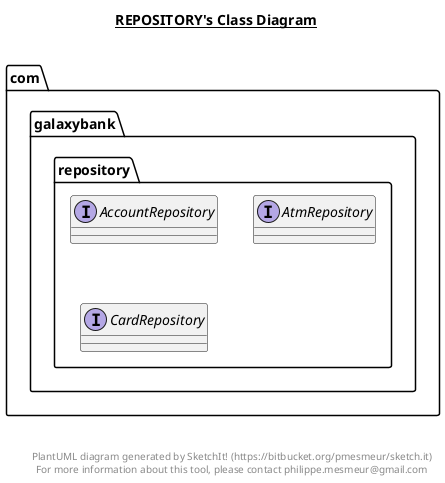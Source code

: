 @startuml

title __REPOSITORY's Class Diagram__\n

  namespace com.galaxybank {
    namespace repository {
      interface com.galaxybank.repository.AccountRepository {
      }
    }
  }
  

  namespace com.galaxybank {
    namespace repository {
      interface com.galaxybank.repository.AtmRepository {
      }
    }
  }
  

  namespace com.galaxybank {
    namespace repository {
      interface com.galaxybank.repository.CardRepository {
      }
    }
  }
  



right footer


PlantUML diagram generated by SketchIt! (https://bitbucket.org/pmesmeur/sketch.it)
For more information about this tool, please contact philippe.mesmeur@gmail.com
endfooter

@enduml

